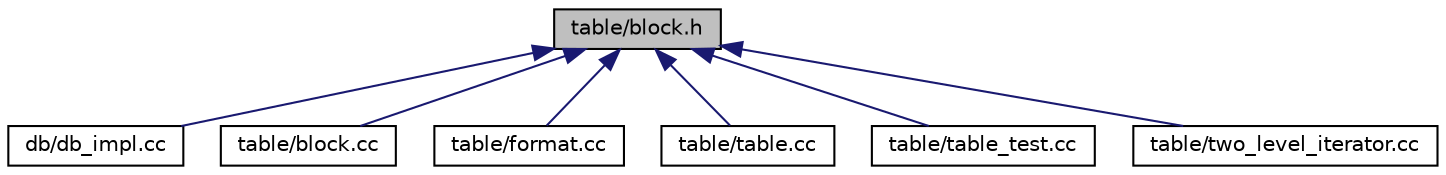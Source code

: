digraph "table/block.h"
{
  edge [fontname="Helvetica",fontsize="10",labelfontname="Helvetica",labelfontsize="10"];
  node [fontname="Helvetica",fontsize="10",shape=record];
  Node1 [label="table/block.h",height=0.2,width=0.4,color="black", fillcolor="grey75", style="filled" fontcolor="black"];
  Node1 -> Node2 [dir="back",color="midnightblue",fontsize="10",style="solid",fontname="Helvetica"];
  Node2 [label="db/db_impl.cc",height=0.2,width=0.4,color="black", fillcolor="white", style="filled",URL="$db__impl_8cc.html"];
  Node1 -> Node3 [dir="back",color="midnightblue",fontsize="10",style="solid",fontname="Helvetica"];
  Node3 [label="table/block.cc",height=0.2,width=0.4,color="black", fillcolor="white", style="filled",URL="$block_8cc.html"];
  Node1 -> Node4 [dir="back",color="midnightblue",fontsize="10",style="solid",fontname="Helvetica"];
  Node4 [label="table/format.cc",height=0.2,width=0.4,color="black", fillcolor="white", style="filled",URL="$format_8cc.html"];
  Node1 -> Node5 [dir="back",color="midnightblue",fontsize="10",style="solid",fontname="Helvetica"];
  Node5 [label="table/table.cc",height=0.2,width=0.4,color="black", fillcolor="white", style="filled",URL="$table_8cc.html"];
  Node1 -> Node6 [dir="back",color="midnightblue",fontsize="10",style="solid",fontname="Helvetica"];
  Node6 [label="table/table_test.cc",height=0.2,width=0.4,color="black", fillcolor="white", style="filled",URL="$table__test_8cc.html"];
  Node1 -> Node7 [dir="back",color="midnightblue",fontsize="10",style="solid",fontname="Helvetica"];
  Node7 [label="table/two_level_iterator.cc",height=0.2,width=0.4,color="black", fillcolor="white", style="filled",URL="$two__level__iterator_8cc.html"];
}
